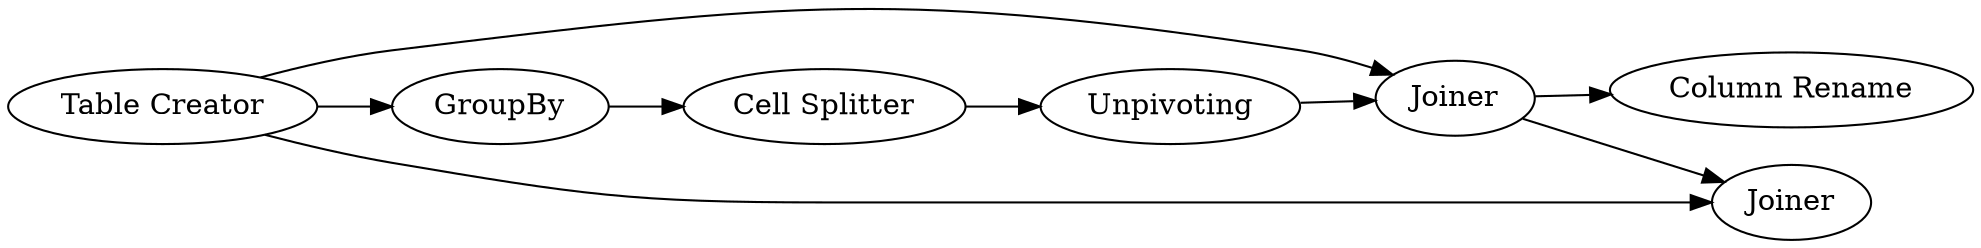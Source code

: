 digraph {
	28 [label="Cell Splitter"]
	29 [label=Joiner]
	30 [label=GroupBy]
	31 [label=Joiner]
	32 [label="Column Rename"]
	33 [label=Unpivoting]
	34 [label="Table Creator"]
	28 -> 33
	29 -> 31
	29 -> 32
	30 -> 28
	33 -> 29
	34 -> 30
	34 -> 29
	34 -> 31
	rankdir=LR
}
